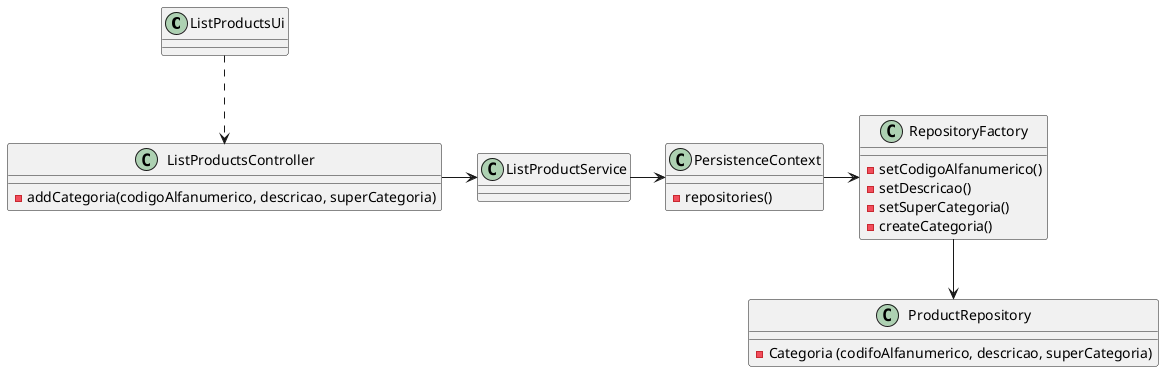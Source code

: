 @startuml
'https://plantuml.com/sequence-diagram

class ListProductsUi
class ListProductsController
class ListProductService
class PersistenceContext
class RepositoryFactory
class ProductRepository

class ListProductsController {
    - addCategoria(codigoAlfanumerico, descricao, superCategoria)

}

class RepositoryFactory {
     - setCodigoAlfanumerico()
     - setDescricao()
     - setSuperCategoria()
     - createCategoria()
}

class ProductRepository {
    - Categoria (codifoAlfanumerico, descricao, superCategoria)
}

class PersistenceContext {
    - repositories()
}

ListProductsUi ..> ListProductsController
ListProductsController -> ListProductService
ListProductService -> PersistenceContext
PersistenceContext -> RepositoryFactory
RepositoryFactory --> ProductRepository

@enduml